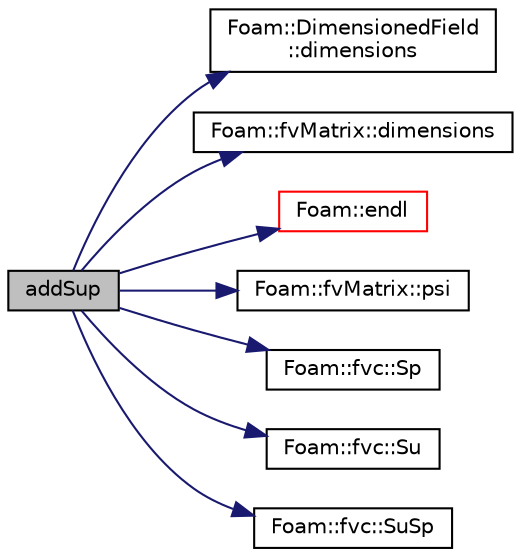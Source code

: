 digraph "addSup"
{
  bgcolor="transparent";
  edge [fontname="Helvetica",fontsize="10",labelfontname="Helvetica",labelfontsize="10"];
  node [fontname="Helvetica",fontsize="10",shape=record];
  rankdir="LR";
  Node1 [label="addSup",height=0.2,width=0.4,color="black", fillcolor="grey75", style="filled", fontcolor="black"];
  Node1 -> Node2 [color="midnightblue",fontsize="10",style="solid",fontname="Helvetica"];
  Node2 [label="Foam::DimensionedField\l::dimensions",height=0.2,width=0.4,color="black",URL="$a00539.html#a6098093e7de06370342a85cfae8b31f5",tooltip="Return dimensions. "];
  Node1 -> Node3 [color="midnightblue",fontsize="10",style="solid",fontname="Helvetica"];
  Node3 [label="Foam::fvMatrix::dimensions",height=0.2,width=0.4,color="black",URL="$a00888.html#a05cb9bdb503035d8ab9d5971af03deb1"];
  Node1 -> Node4 [color="midnightblue",fontsize="10",style="solid",fontname="Helvetica"];
  Node4 [label="Foam::endl",height=0.2,width=0.4,color="red",URL="$a10974.html#a2db8fe02a0d3909e9351bb4275b23ce4",tooltip="Add newline and flush stream. "];
  Node1 -> Node5 [color="midnightblue",fontsize="10",style="solid",fontname="Helvetica"];
  Node5 [label="Foam::fvMatrix::psi",height=0.2,width=0.4,color="black",URL="$a00888.html#a57bd59e9c54833774641fd197eb3964a"];
  Node1 -> Node6 [color="midnightblue",fontsize="10",style="solid",fontname="Helvetica"];
  Node6 [label="Foam::fvc::Sp",height=0.2,width=0.4,color="black",URL="$a11009.html#acb372005d973de14c63c97ba57a82d99"];
  Node1 -> Node7 [color="midnightblue",fontsize="10",style="solid",fontname="Helvetica"];
  Node7 [label="Foam::fvc::Su",height=0.2,width=0.4,color="black",URL="$a11009.html#ac92e296062b7b025a96b82351c1d9b89"];
  Node1 -> Node8 [color="midnightblue",fontsize="10",style="solid",fontname="Helvetica"];
  Node8 [label="Foam::fvc::SuSp",height=0.2,width=0.4,color="black",URL="$a11009.html#ab90ec00e4d3f6f35b5b619f517d624f2"];
}
